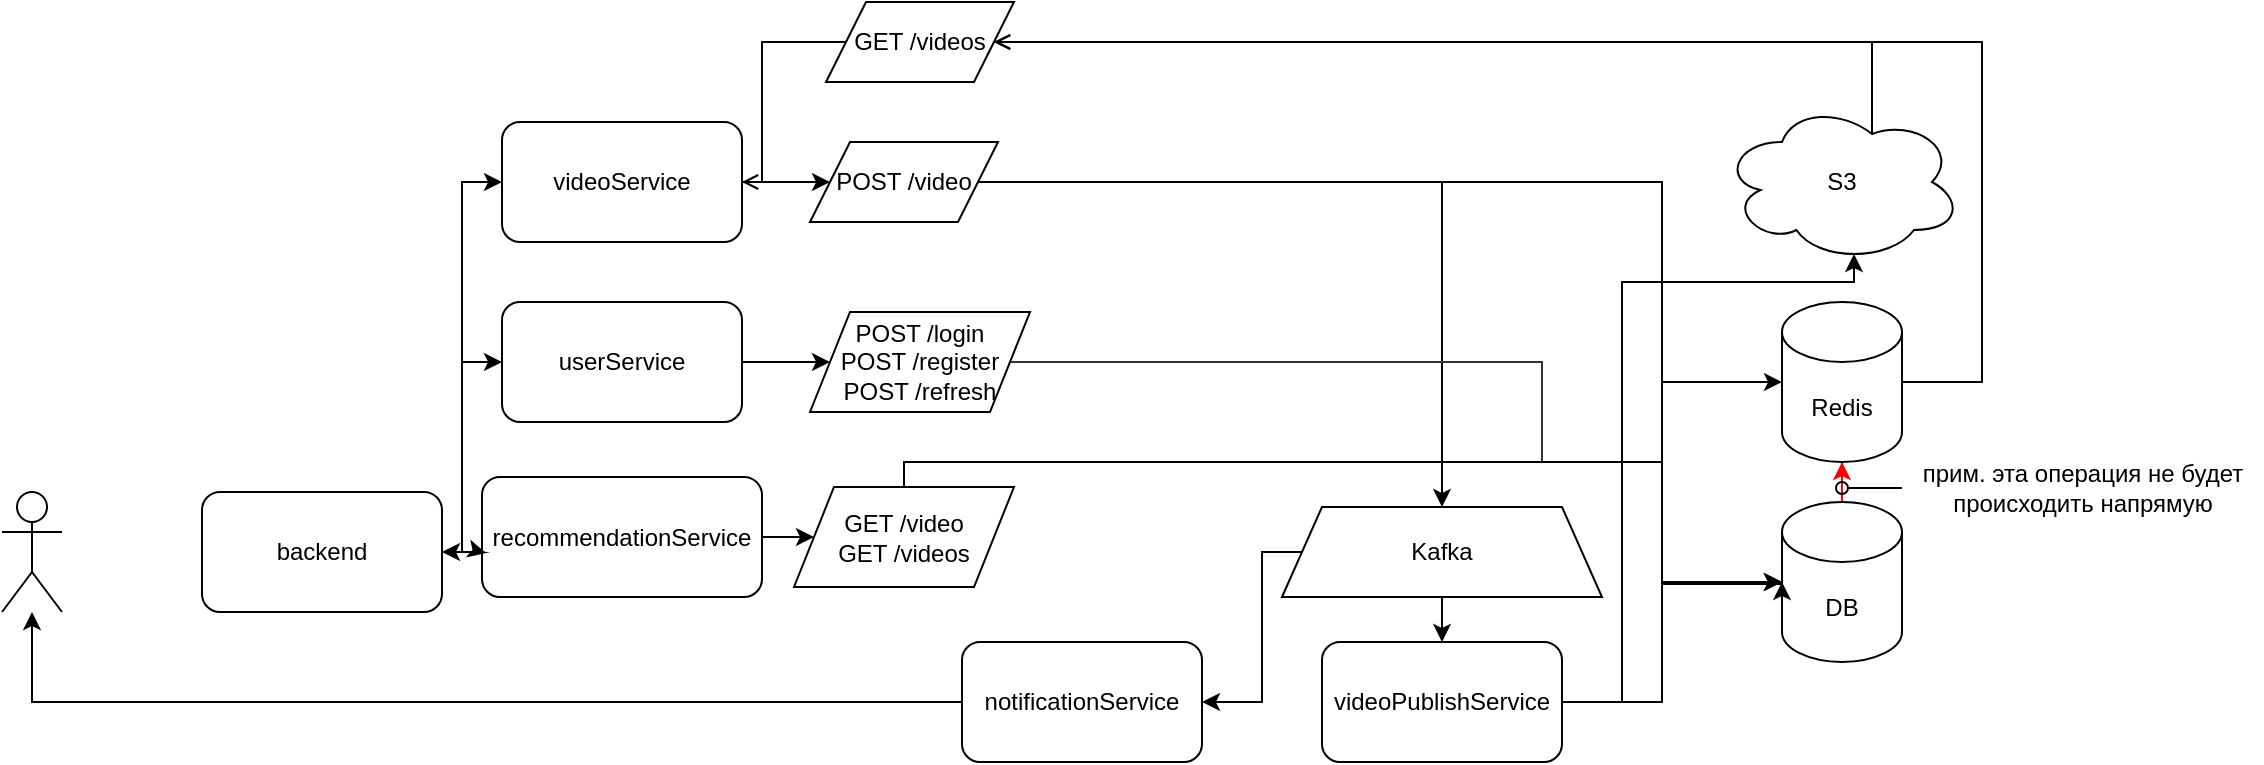 <mxfile version="26.0.16">
  <diagram name="Страница — 1" id="9NmOks6gFqcuujbkvDN4">
    <mxGraphModel dx="1100" dy="743" grid="1" gridSize="10" guides="1" tooltips="1" connect="1" arrows="1" fold="1" page="1" pageScale="1" pageWidth="827" pageHeight="1169" math="0" shadow="0">
      <root>
        <mxCell id="0" />
        <mxCell id="1" parent="0" />
        <mxCell id="F4JiZ6a50-sxpxRVSzpp-1" value="&lt;div&gt;&lt;br&gt;&lt;/div&gt;&lt;div&gt;&lt;br&gt;&lt;/div&gt;" style="shape=umlActor;verticalLabelPosition=bottom;verticalAlign=top;html=1;outlineConnect=0;" parent="1" vertex="1">
          <mxGeometry x="10" y="555" width="30" height="60" as="geometry" />
        </mxCell>
        <mxCell id="F4JiZ6a50-sxpxRVSzpp-4" style="edgeStyle=orthogonalEdgeStyle;rounded=0;orthogonalLoop=1;jettySize=auto;html=1;entryX=0;entryY=0.5;entryDx=0;entryDy=0;" parent="1" source="F4JiZ6a50-sxpxRVSzpp-2" target="F4JiZ6a50-sxpxRVSzpp-3" edge="1">
          <mxGeometry relative="1" as="geometry">
            <Array as="points">
              <mxPoint x="240" y="585" />
              <mxPoint x="240" y="400" />
            </Array>
          </mxGeometry>
        </mxCell>
        <mxCell id="F4JiZ6a50-sxpxRVSzpp-20" value="" style="edgeStyle=orthogonalEdgeStyle;rounded=0;orthogonalLoop=1;jettySize=auto;html=1;startArrow=classic;startFill=1;" parent="1" source="F4JiZ6a50-sxpxRVSzpp-2" target="F4JiZ6a50-sxpxRVSzpp-19" edge="1">
          <mxGeometry relative="1" as="geometry">
            <Array as="points">
              <mxPoint x="240" y="585" />
              <mxPoint x="240" y="490" />
            </Array>
          </mxGeometry>
        </mxCell>
        <mxCell id="F4JiZ6a50-sxpxRVSzpp-2" value="backend" style="rounded=1;whiteSpace=wrap;html=1;" parent="1" vertex="1">
          <mxGeometry x="110" y="555" width="120" height="60" as="geometry" />
        </mxCell>
        <mxCell id="F4JiZ6a50-sxpxRVSzpp-6" style="edgeStyle=orthogonalEdgeStyle;rounded=0;orthogonalLoop=1;jettySize=auto;html=1;entryX=0;entryY=0.5;entryDx=0;entryDy=0;startArrow=open;startFill=0;endArrow=none;" parent="1" source="F4JiZ6a50-sxpxRVSzpp-3" target="F4JiZ6a50-sxpxRVSzpp-5" edge="1">
          <mxGeometry relative="1" as="geometry">
            <Array as="points">
              <mxPoint x="390" y="400" />
              <mxPoint x="390" y="330" />
            </Array>
          </mxGeometry>
        </mxCell>
        <mxCell id="F4JiZ6a50-sxpxRVSzpp-8" style="edgeStyle=orthogonalEdgeStyle;rounded=0;orthogonalLoop=1;jettySize=auto;html=1;entryX=0;entryY=0.5;entryDx=0;entryDy=0;" parent="1" source="F4JiZ6a50-sxpxRVSzpp-3" edge="1">
          <mxGeometry relative="1" as="geometry">
            <mxPoint x="424" y="400" as="targetPoint" />
          </mxGeometry>
        </mxCell>
        <mxCell id="F4JiZ6a50-sxpxRVSzpp-3" value="videoService" style="rounded=1;whiteSpace=wrap;html=1;" parent="1" vertex="1">
          <mxGeometry x="260" y="370" width="120" height="60" as="geometry" />
        </mxCell>
        <mxCell id="F4JiZ6a50-sxpxRVSzpp-5" value="GET /videos" style="shape=parallelogram;perimeter=parallelogramPerimeter;whiteSpace=wrap;html=1;fixedSize=1;" parent="1" vertex="1">
          <mxGeometry x="422" y="310" width="94" height="40" as="geometry" />
        </mxCell>
        <mxCell id="F4JiZ6a50-sxpxRVSzpp-11" style="edgeStyle=orthogonalEdgeStyle;rounded=0;orthogonalLoop=1;jettySize=auto;html=1;entryX=0.5;entryY=0;entryDx=0;entryDy=0;" parent="1" source="F4JiZ6a50-sxpxRVSzpp-9" target="F4JiZ6a50-sxpxRVSzpp-10" edge="1">
          <mxGeometry relative="1" as="geometry" />
        </mxCell>
        <mxCell id="F4JiZ6a50-sxpxRVSzpp-9" value="POST /video" style="shape=parallelogram;perimeter=parallelogramPerimeter;whiteSpace=wrap;html=1;fixedSize=1;" parent="1" vertex="1">
          <mxGeometry x="414" y="380" width="94" height="40" as="geometry" />
        </mxCell>
        <mxCell id="wRg0XJhxKFGBPoqYrQrT-4" style="edgeStyle=orthogonalEdgeStyle;rounded=0;orthogonalLoop=1;jettySize=auto;html=1;" parent="1" source="F4JiZ6a50-sxpxRVSzpp-10" target="wRg0XJhxKFGBPoqYrQrT-1" edge="1">
          <mxGeometry relative="1" as="geometry" />
        </mxCell>
        <mxCell id="wRg0XJhxKFGBPoqYrQrT-7" style="edgeStyle=orthogonalEdgeStyle;rounded=0;orthogonalLoop=1;jettySize=auto;html=1;entryX=1;entryY=0.5;entryDx=0;entryDy=0;" parent="1" source="F4JiZ6a50-sxpxRVSzpp-10" target="F4JiZ6a50-sxpxRVSzpp-12" edge="1">
          <mxGeometry relative="1" as="geometry">
            <Array as="points">
              <mxPoint x="640" y="585" />
              <mxPoint x="640" y="660" />
            </Array>
          </mxGeometry>
        </mxCell>
        <mxCell id="F4JiZ6a50-sxpxRVSzpp-10" value="Kafka" style="shape=trapezoid;perimeter=trapezoidPerimeter;whiteSpace=wrap;html=1;fixedSize=1;" parent="1" vertex="1">
          <mxGeometry x="650" y="562.5" width="160" height="45" as="geometry" />
        </mxCell>
        <mxCell id="F4JiZ6a50-sxpxRVSzpp-14" style="edgeStyle=orthogonalEdgeStyle;rounded=0;orthogonalLoop=1;jettySize=auto;html=1;" parent="1" source="F4JiZ6a50-sxpxRVSzpp-12" target="F4JiZ6a50-sxpxRVSzpp-1" edge="1">
          <mxGeometry relative="1" as="geometry" />
        </mxCell>
        <mxCell id="F4JiZ6a50-sxpxRVSzpp-12" value="notificationService" style="rounded=1;whiteSpace=wrap;html=1;" parent="1" vertex="1">
          <mxGeometry x="490" y="630" width="120" height="60" as="geometry" />
        </mxCell>
        <mxCell id="F4JiZ6a50-sxpxRVSzpp-23" style="edgeStyle=orthogonalEdgeStyle;rounded=0;orthogonalLoop=1;jettySize=auto;html=1;entryX=0;entryY=0.5;entryDx=0;entryDy=0;" parent="1" source="F4JiZ6a50-sxpxRVSzpp-19" target="F4JiZ6a50-sxpxRVSzpp-22" edge="1">
          <mxGeometry relative="1" as="geometry">
            <Array as="points">
              <mxPoint x="410" y="490" />
              <mxPoint x="410" y="490" />
            </Array>
          </mxGeometry>
        </mxCell>
        <mxCell id="F4JiZ6a50-sxpxRVSzpp-19" value="userService" style="rounded=1;whiteSpace=wrap;html=1;" parent="1" vertex="1">
          <mxGeometry x="260" y="460" width="120" height="60" as="geometry" />
        </mxCell>
        <mxCell id="F4JiZ6a50-sxpxRVSzpp-22" value="POST /login&lt;br&gt;POST /register&lt;br&gt;POST /refresh" style="shape=parallelogram;perimeter=parallelogramPerimeter;whiteSpace=wrap;html=1;fixedSize=1;" parent="1" vertex="1">
          <mxGeometry x="414" y="465" width="110" height="50" as="geometry" />
        </mxCell>
        <mxCell id="F4JiZ6a50-sxpxRVSzpp-24" value="S3" style="ellipse;shape=cloud;whiteSpace=wrap;html=1;" parent="1" vertex="1">
          <mxGeometry x="870" y="360" width="120" height="80" as="geometry" />
        </mxCell>
        <mxCell id="F4JiZ6a50-sxpxRVSzpp-37" style="edgeStyle=orthogonalEdgeStyle;rounded=0;orthogonalLoop=1;jettySize=auto;html=1;strokeColor=#FF0000;" parent="1" source="F4JiZ6a50-sxpxRVSzpp-26" target="F4JiZ6a50-sxpxRVSzpp-30" edge="1">
          <mxGeometry relative="1" as="geometry" />
        </mxCell>
        <mxCell id="F4JiZ6a50-sxpxRVSzpp-26" value="DB" style="shape=cylinder3;whiteSpace=wrap;html=1;boundedLbl=1;backgroundOutline=1;size=15;" parent="1" vertex="1">
          <mxGeometry x="900" y="560" width="60" height="80" as="geometry" />
        </mxCell>
        <mxCell id="F4JiZ6a50-sxpxRVSzpp-27" style="edgeStyle=orthogonalEdgeStyle;rounded=0;orthogonalLoop=1;jettySize=auto;html=1;entryX=0.625;entryY=0.2;entryDx=0;entryDy=0;entryPerimeter=0;startArrow=open;startFill=0;endArrow=none;" parent="1" source="F4JiZ6a50-sxpxRVSzpp-5" target="F4JiZ6a50-sxpxRVSzpp-24" edge="1">
          <mxGeometry relative="1" as="geometry" />
        </mxCell>
        <mxCell id="F4JiZ6a50-sxpxRVSzpp-39" style="edgeStyle=orthogonalEdgeStyle;rounded=0;orthogonalLoop=1;jettySize=auto;html=1;entryX=1;entryY=0.5;entryDx=0;entryDy=0;endArrow=open;endFill=0;" parent="1" source="F4JiZ6a50-sxpxRVSzpp-30" target="F4JiZ6a50-sxpxRVSzpp-5" edge="1">
          <mxGeometry relative="1" as="geometry">
            <Array as="points">
              <mxPoint x="1000" y="500" />
              <mxPoint x="1000" y="330" />
            </Array>
          </mxGeometry>
        </mxCell>
        <mxCell id="F4JiZ6a50-sxpxRVSzpp-30" value="Redis" style="shape=cylinder3;whiteSpace=wrap;html=1;boundedLbl=1;backgroundOutline=1;size=15;" parent="1" vertex="1">
          <mxGeometry x="900" y="460" width="60" height="80" as="geometry" />
        </mxCell>
        <mxCell id="F4JiZ6a50-sxpxRVSzpp-33" style="edgeStyle=orthogonalEdgeStyle;rounded=0;orthogonalLoop=1;jettySize=auto;html=1;entryX=0;entryY=0.5;entryDx=0;entryDy=0;entryPerimeter=0;" parent="1" source="F4JiZ6a50-sxpxRVSzpp-9" target="F4JiZ6a50-sxpxRVSzpp-26" edge="1">
          <mxGeometry relative="1" as="geometry">
            <Array as="points">
              <mxPoint x="840" y="400" />
              <mxPoint x="840" y="600" />
            </Array>
          </mxGeometry>
        </mxCell>
        <mxCell id="F4JiZ6a50-sxpxRVSzpp-35" style="edgeStyle=orthogonalEdgeStyle;rounded=0;orthogonalLoop=1;jettySize=auto;html=1;entryX=0;entryY=0.5;entryDx=0;entryDy=0;entryPerimeter=0;" parent="1" source="F4JiZ6a50-sxpxRVSzpp-9" target="F4JiZ6a50-sxpxRVSzpp-30" edge="1">
          <mxGeometry relative="1" as="geometry">
            <Array as="points">
              <mxPoint x="840" y="400" />
              <mxPoint x="840" y="500" />
            </Array>
          </mxGeometry>
        </mxCell>
        <mxCell id="F4JiZ6a50-sxpxRVSzpp-40" style="edgeStyle=orthogonalEdgeStyle;rounded=0;orthogonalLoop=1;jettySize=auto;html=1;entryX=0;entryY=0.5;entryDx=0;entryDy=0;entryPerimeter=0;strokeColor=#333333;" parent="1" source="F4JiZ6a50-sxpxRVSzpp-22" target="F4JiZ6a50-sxpxRVSzpp-26" edge="1">
          <mxGeometry relative="1" as="geometry">
            <Array as="points">
              <mxPoint x="780" y="490" />
              <mxPoint x="780" y="540" />
              <mxPoint x="840" y="540" />
              <mxPoint x="840" y="600" />
            </Array>
          </mxGeometry>
        </mxCell>
        <mxCell id="F4JiZ6a50-sxpxRVSzpp-44" style="edgeStyle=orthogonalEdgeStyle;rounded=0;orthogonalLoop=1;jettySize=auto;html=1;endArrow=oval;endFill=0;" parent="1" source="F4JiZ6a50-sxpxRVSzpp-41" edge="1">
          <mxGeometry relative="1" as="geometry">
            <mxPoint x="930.0" y="553" as="targetPoint" />
          </mxGeometry>
        </mxCell>
        <mxCell id="F4JiZ6a50-sxpxRVSzpp-41" value="прим. эта операция не будет &lt;br&gt;происходить напрямую" style="text;html=1;align=center;verticalAlign=middle;resizable=0;points=[];autosize=1;strokeColor=none;fillColor=none;" parent="1" vertex="1">
          <mxGeometry x="960" y="533" width="180" height="40" as="geometry" />
        </mxCell>
        <mxCell id="wRg0XJhxKFGBPoqYrQrT-1" value="videoPublishService" style="rounded=1;whiteSpace=wrap;html=1;" parent="1" vertex="1">
          <mxGeometry x="670" y="630" width="120" height="60" as="geometry" />
        </mxCell>
        <mxCell id="wRg0XJhxKFGBPoqYrQrT-6" style="edgeStyle=orthogonalEdgeStyle;rounded=0;orthogonalLoop=1;jettySize=auto;html=1;entryX=0;entryY=0.5;entryDx=0;entryDy=0;entryPerimeter=0;" parent="1" source="wRg0XJhxKFGBPoqYrQrT-1" target="F4JiZ6a50-sxpxRVSzpp-26" edge="1">
          <mxGeometry relative="1" as="geometry">
            <Array as="points">
              <mxPoint x="840" y="660" />
              <mxPoint x="840" y="600" />
            </Array>
          </mxGeometry>
        </mxCell>
        <mxCell id="wRg0XJhxKFGBPoqYrQrT-9" style="edgeStyle=orthogonalEdgeStyle;rounded=0;orthogonalLoop=1;jettySize=auto;html=1;entryX=0.55;entryY=0.95;entryDx=0;entryDy=0;entryPerimeter=0;" parent="1" source="wRg0XJhxKFGBPoqYrQrT-1" target="F4JiZ6a50-sxpxRVSzpp-24" edge="1">
          <mxGeometry relative="1" as="geometry">
            <Array as="points">
              <mxPoint x="820" y="660" />
              <mxPoint x="820" y="450" />
              <mxPoint x="936" y="450" />
            </Array>
          </mxGeometry>
        </mxCell>
        <mxCell id="KEyopLZndNzu9B9bbylI-5" style="edgeStyle=orthogonalEdgeStyle;rounded=0;orthogonalLoop=1;jettySize=auto;html=1;" edge="1" parent="1" source="KEyopLZndNzu9B9bbylI-1" target="KEyopLZndNzu9B9bbylI-4">
          <mxGeometry relative="1" as="geometry" />
        </mxCell>
        <mxCell id="KEyopLZndNzu9B9bbylI-1" value="recommendationService" style="rounded=1;whiteSpace=wrap;html=1;" vertex="1" parent="1">
          <mxGeometry x="250" y="547.5" width="140" height="60" as="geometry" />
        </mxCell>
        <mxCell id="KEyopLZndNzu9B9bbylI-6" style="edgeStyle=orthogonalEdgeStyle;rounded=0;orthogonalLoop=1;jettySize=auto;html=1;" edge="1" parent="1" source="KEyopLZndNzu9B9bbylI-4">
          <mxGeometry relative="1" as="geometry">
            <mxPoint x="900" y="600" as="targetPoint" />
            <Array as="points">
              <mxPoint x="461" y="540" />
              <mxPoint x="840" y="540" />
              <mxPoint x="840" y="601" />
            </Array>
          </mxGeometry>
        </mxCell>
        <mxCell id="KEyopLZndNzu9B9bbylI-4" value="GET /video&lt;div&gt;GET /videos&lt;/div&gt;" style="shape=parallelogram;perimeter=parallelogramPerimeter;whiteSpace=wrap;html=1;fixedSize=1;" vertex="1" parent="1">
          <mxGeometry x="406" y="552.5" width="110" height="50" as="geometry" />
        </mxCell>
        <mxCell id="KEyopLZndNzu9B9bbylI-7" style="edgeStyle=orthogonalEdgeStyle;rounded=0;orthogonalLoop=1;jettySize=auto;html=1;entryX=0.014;entryY=0.633;entryDx=0;entryDy=0;entryPerimeter=0;" edge="1" parent="1" source="F4JiZ6a50-sxpxRVSzpp-2" target="KEyopLZndNzu9B9bbylI-1">
          <mxGeometry relative="1" as="geometry" />
        </mxCell>
      </root>
    </mxGraphModel>
  </diagram>
</mxfile>
